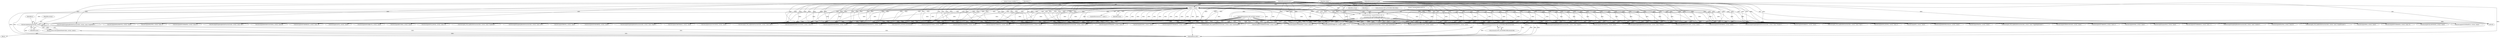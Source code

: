 digraph "1_libming_2be22fcf56a223dafe8de0e8a20fe20e8bbdb0b9@pointer" {
"1000447" [label="(Call,decompileArithmeticOp(n, actions, maxn))"];
"1000111" [label="(Call,fprintf(stderr,\"%d:\tACTION[%3.3d]: %s\n\",\n \t        actions[n].SWF_ACTIONRECORD.Offset, n, \n \t        actionName(actions[n].SWF_ACTIONRECORD.ActionCode)))"];
"1000106" [label="(Call,n > maxn)"];
"1000101" [label="(MethodParameterIn,int n)"];
"1000103" [label="(MethodParameterIn,int maxn)"];
"1000122" [label="(Call,actionName(actions[n].SWF_ACTIONRECORD.ActionCode))"];
"1000102" [label="(MethodParameterIn,SWF_ACTION *actions)"];
"1000446" [label="(Return,return decompileArithmeticOp(n, actions, maxn);)"];
"1000419" [label="(Call,decompileCALLMETHOD(n, actions, maxn))"];
"1000491" [label="(Call,decompileSingleArgBuiltInFunctionCall(n, actions, maxn,\"ord\"))"];
"1000295" [label="(Call,decompileGETVARIABLE(n, actions, maxn))"];
"1000621" [label="(Call,decompileSETTARGET(n, actions, maxn,1))"];
"1000152" [label="(Call,decompileGOTOFRAME(n, actions, maxn,1))"];
"1000302" [label="(Call,decompileSETVARIABLE(n, actions, maxn, 0))"];
"1000634" [label="(Call,decompileCAST(n, actions, maxn))"];
"1000640" [label="(Call,decompileTHROW(n, actions, maxn))"];
"1000448" [label="(Identifier,n)"];
"1000406" [label="(Call,decompileDEFINEFUNCTION(n, actions, maxn,1))"];
"1000159" [label="(Call,decompileGOTOFRAME(n, actions, maxn,0))"];
"1000260" [label="(Call,decompileINITOBJECT(n, actions, maxn))"];
"1000561" [label="(Call,decompile_Null_ArgBuiltInFunctionCall(n, actions, maxn,\"prevFrame\"))"];
"1000608" [label="(Call,decompileDUPLICATECLIP(n, actions, maxn))"];
"1000590" [label="(Call,decompileSUBSTRING(n, actions, maxn))"];
"1000477" [label="(Call,decompileSingleArgBuiltInFunctionCall(n, actions, maxn,\"targetPath\"))"];
"1000267" [label="(Call,decompileNEWOBJECT(n, actions, maxn))"];
"1000106" [label="(Call,n > maxn)"];
"1000352" [label="(Call,decompileRETURN(n, actions, maxn))"];
"1000138" [label="(Block,)"];
"1000326" [label="(Call,decompileINCR_DECR(n, actions, maxn, 0))"];
"1000568" [label="(Call,decompile_Null_ArgBuiltInFunctionCall(n, actions, maxn,\"stopDrag\"))"];
"1000103" [label="(MethodParameterIn,int maxn)"];
"1000281" [label="(Call,decompileGETMEMBER(n, actions, maxn))"];
"1000413" [label="(Call,decompileCALLFUNCTION(n, actions, maxn))"];
"1000274" [label="(Call,decompileNEWMETHOD(n, actions, maxn))"];
"1000234" [label="(Call,decompileGETTIME(n, actions, maxn))"];
"1000288" [label="(Call,decompileSETMEMBER(n, actions, maxn))"];
"1000318" [label="(Call,decompileDEFINELOCAL2(n, actions, maxn))"];
"1000596" [label="(Call,decompileSTRINGCONCAT(n, actions, maxn))"];
"1000450" [label="(Identifier,maxn)"];
"1000449" [label="(Identifier,actions)"];
"1000122" [label="(Call,actionName(actions[n].SWF_ACTIONRECORD.ActionCode))"];
"1000371" [label="(Call,decompileWITH(n, actions, maxn))"];
"1000360" [label="(Call,decompileLogicalNot(n, actions, maxn))"];
"1000526" [label="(Call,decompileSingleArgBuiltInFunctionCall(n, actions, maxn,\"random\"))"];
"1000646" [label="(Call,decompileTRY(n, actions, maxn))"];
"1000166" [label="(Call,decompileGOTOFRAME2(n, actions, maxn))"];
"1000498" [label="(Call,decompileSingleArgBuiltInFunctionCall(n, actions, maxn,\"chr\"))"];
"1000628" [label="(Call,decompileIMPLEMENTS(n, actions, maxn))"];
"1000470" [label="(Call,decompileDELETE(n, actions, maxn,1))"];
"1000113" [label="(Literal,\"%d:\tACTION[%3.3d]: %s\n\")"];
"1000134" [label="(Identifier,actions)"];
"1000386" [label="(Call,decompileENUMERATE(n, actions, maxn,1))"];
"1000505" [label="(Call,decompileSingleArgBuiltInFunctionCall(n, actions, maxn,\"int\"))"];
"1000399" [label="(Call,decompileDEFINEFUNCTION(n, actions, maxn,0))"];
"1000447" [label="(Call,decompileArithmeticOp(n, actions, maxn))"];
"1000347" [label="(Call,decompileJUMP(n, actions, maxn))"];
"1000554" [label="(Call,decompile_Null_ArgBuiltInFunctionCall(n, actions, maxn,\"nextFrame\"))"];
"1000339" [label="(Call,decompileSTOREREGISTER(n, actions, maxn))"];
"1000219" [label="(Call,decompileSETPROPERTY(n, actions, maxn))"];
"1000446" [label="(Return,return decompileArithmeticOp(n, actions, maxn);)"];
"1000112" [label="(Identifier,stderr)"];
"1000512" [label="(Call,decompileSingleArgBuiltInFunctionCall(n, actions, maxn,\"String\"))"];
"1000105" [label="(ControlStructure,if( n > maxn ))"];
"1000533" [label="(Call,decompileSingleArgBuiltInFunctionCall(n, actions, maxn,\"length\"))"];
"1000104" [label="(Block,)"];
"1000457" [label="(Call,decompileSTARTDRAG(n, actions, maxn))"];
"1000123" [label="(Call,actions[n].SWF_ACTIONRECORD.ActionCode)"];
"1000540" [label="(Call,decompile_Null_ArgBuiltInFunctionCall(n, actions, maxn,\"play\"))"];
"1000111" [label="(Call,fprintf(stderr,\"%d:\tACTION[%3.3d]: %s\n\",\n \t        actions[n].SWF_ACTIONRECORD.Offset, n, \n \t        actionName(actions[n].SWF_ACTIONRECORD.ActionCode)))"];
"1000226" [label="(Call,decompileGETPROPERTY(n, actions, maxn))"];
"1000246" [label="(Call,decompileCALLFRAME(n, actions, maxn))"];
"1000651" [label="(Call,outputSWF_ACTION(n,&actions[n]))"];
"1000614" [label="(Call,decompileSETTARGET(n, actions, maxn,0))"];
"1000102" [label="(MethodParameterIn,SWF_ACTION *actions)"];
"1000121" [label="(Identifier,n)"];
"1000253" [label="(Call,decompileEXTENDS(n, actions, maxn))"];
"1000602" [label="(Call,decompileREMOVECLIP(n, actions, maxn))"];
"1000659" [label="(MethodReturn,RET)"];
"1000519" [label="(Call,decompileSingleArgBuiltInFunctionCall(n, actions, maxn,\"Number\"))"];
"1000101" [label="(MethodParameterIn,int n)"];
"1000393" [label="(Call,decompileINITARRAY(n, actions, maxn))"];
"1000114" [label="(Call,actions[n].SWF_ACTIONRECORD.Offset)"];
"1000107" [label="(Identifier,n)"];
"1000310" [label="(Call,decompileSETVARIABLE(n, actions, maxn, 1))"];
"1000463" [label="(Call,decompileDELETE(n, actions, maxn,0))"];
"1000575" [label="(Call,decompile_Null_ArgBuiltInFunctionCall(n, actions, maxn,\"stopAllSounds\"))"];
"1000379" [label="(Call,decompileENUMERATE(n, actions, maxn, 0))"];
"1000484" [label="(Call,decompileSingleArgBuiltInFunctionCall(n, actions, maxn,\"typeof\"))"];
"1000547" [label="(Call,decompile_Null_ArgBuiltInFunctionCall(n, actions, maxn,\"stop\"))"];
"1000333" [label="(Call,decompileINCR_DECR(n, actions, maxn,1))"];
"1000366" [label="(Call,decompileIF(n, actions, maxn))"];
"1000108" [label="(Identifier,maxn)"];
"1000239" [label="(Call,decompileTRACE(n, actions, maxn))"];
"1000582" [label="(Call,decompile_Null_ArgBuiltInFunctionCall(n, actions, maxn,\"toggleHighQuality\"))"];
"1000110" [label="(Literal,\"Action overflow!!\")"];
"1000447" -> "1000446"  [label="AST: "];
"1000447" -> "1000450"  [label="CFG: "];
"1000448" -> "1000447"  [label="AST: "];
"1000449" -> "1000447"  [label="AST: "];
"1000450" -> "1000447"  [label="AST: "];
"1000446" -> "1000447"  [label="CFG: "];
"1000447" -> "1000659"  [label="DDG: "];
"1000447" -> "1000659"  [label="DDG: "];
"1000447" -> "1000659"  [label="DDG: "];
"1000447" -> "1000659"  [label="DDG: "];
"1000447" -> "1000446"  [label="DDG: "];
"1000111" -> "1000447"  [label="DDG: "];
"1000101" -> "1000447"  [label="DDG: "];
"1000102" -> "1000447"  [label="DDG: "];
"1000106" -> "1000447"  [label="DDG: "];
"1000103" -> "1000447"  [label="DDG: "];
"1000111" -> "1000104"  [label="AST: "];
"1000111" -> "1000122"  [label="CFG: "];
"1000112" -> "1000111"  [label="AST: "];
"1000113" -> "1000111"  [label="AST: "];
"1000114" -> "1000111"  [label="AST: "];
"1000121" -> "1000111"  [label="AST: "];
"1000122" -> "1000111"  [label="AST: "];
"1000134" -> "1000111"  [label="CFG: "];
"1000111" -> "1000659"  [label="DDG: "];
"1000111" -> "1000659"  [label="DDG: "];
"1000111" -> "1000659"  [label="DDG: "];
"1000111" -> "1000659"  [label="DDG: "];
"1000111" -> "1000659"  [label="DDG: "];
"1000106" -> "1000111"  [label="DDG: "];
"1000101" -> "1000111"  [label="DDG: "];
"1000122" -> "1000111"  [label="DDG: "];
"1000111" -> "1000152"  [label="DDG: "];
"1000111" -> "1000159"  [label="DDG: "];
"1000111" -> "1000166"  [label="DDG: "];
"1000111" -> "1000219"  [label="DDG: "];
"1000111" -> "1000226"  [label="DDG: "];
"1000111" -> "1000234"  [label="DDG: "];
"1000111" -> "1000239"  [label="DDG: "];
"1000111" -> "1000246"  [label="DDG: "];
"1000111" -> "1000253"  [label="DDG: "];
"1000111" -> "1000260"  [label="DDG: "];
"1000111" -> "1000267"  [label="DDG: "];
"1000111" -> "1000274"  [label="DDG: "];
"1000111" -> "1000281"  [label="DDG: "];
"1000111" -> "1000288"  [label="DDG: "];
"1000111" -> "1000295"  [label="DDG: "];
"1000111" -> "1000302"  [label="DDG: "];
"1000111" -> "1000310"  [label="DDG: "];
"1000111" -> "1000318"  [label="DDG: "];
"1000111" -> "1000326"  [label="DDG: "];
"1000111" -> "1000333"  [label="DDG: "];
"1000111" -> "1000339"  [label="DDG: "];
"1000111" -> "1000347"  [label="DDG: "];
"1000111" -> "1000352"  [label="DDG: "];
"1000111" -> "1000360"  [label="DDG: "];
"1000111" -> "1000366"  [label="DDG: "];
"1000111" -> "1000371"  [label="DDG: "];
"1000111" -> "1000379"  [label="DDG: "];
"1000111" -> "1000386"  [label="DDG: "];
"1000111" -> "1000393"  [label="DDG: "];
"1000111" -> "1000399"  [label="DDG: "];
"1000111" -> "1000406"  [label="DDG: "];
"1000111" -> "1000413"  [label="DDG: "];
"1000111" -> "1000419"  [label="DDG: "];
"1000111" -> "1000457"  [label="DDG: "];
"1000111" -> "1000463"  [label="DDG: "];
"1000111" -> "1000470"  [label="DDG: "];
"1000111" -> "1000477"  [label="DDG: "];
"1000111" -> "1000484"  [label="DDG: "];
"1000111" -> "1000491"  [label="DDG: "];
"1000111" -> "1000498"  [label="DDG: "];
"1000111" -> "1000505"  [label="DDG: "];
"1000111" -> "1000512"  [label="DDG: "];
"1000111" -> "1000519"  [label="DDG: "];
"1000111" -> "1000526"  [label="DDG: "];
"1000111" -> "1000533"  [label="DDG: "];
"1000111" -> "1000540"  [label="DDG: "];
"1000111" -> "1000547"  [label="DDG: "];
"1000111" -> "1000554"  [label="DDG: "];
"1000111" -> "1000561"  [label="DDG: "];
"1000111" -> "1000568"  [label="DDG: "];
"1000111" -> "1000575"  [label="DDG: "];
"1000111" -> "1000582"  [label="DDG: "];
"1000111" -> "1000590"  [label="DDG: "];
"1000111" -> "1000596"  [label="DDG: "];
"1000111" -> "1000602"  [label="DDG: "];
"1000111" -> "1000608"  [label="DDG: "];
"1000111" -> "1000614"  [label="DDG: "];
"1000111" -> "1000621"  [label="DDG: "];
"1000111" -> "1000628"  [label="DDG: "];
"1000111" -> "1000634"  [label="DDG: "];
"1000111" -> "1000640"  [label="DDG: "];
"1000111" -> "1000646"  [label="DDG: "];
"1000111" -> "1000651"  [label="DDG: "];
"1000106" -> "1000105"  [label="AST: "];
"1000106" -> "1000108"  [label="CFG: "];
"1000107" -> "1000106"  [label="AST: "];
"1000108" -> "1000106"  [label="AST: "];
"1000110" -> "1000106"  [label="CFG: "];
"1000112" -> "1000106"  [label="CFG: "];
"1000106" -> "1000659"  [label="DDG: "];
"1000106" -> "1000659"  [label="DDG: "];
"1000101" -> "1000106"  [label="DDG: "];
"1000103" -> "1000106"  [label="DDG: "];
"1000106" -> "1000152"  [label="DDG: "];
"1000106" -> "1000159"  [label="DDG: "];
"1000106" -> "1000166"  [label="DDG: "];
"1000106" -> "1000219"  [label="DDG: "];
"1000106" -> "1000226"  [label="DDG: "];
"1000106" -> "1000234"  [label="DDG: "];
"1000106" -> "1000239"  [label="DDG: "];
"1000106" -> "1000246"  [label="DDG: "];
"1000106" -> "1000253"  [label="DDG: "];
"1000106" -> "1000260"  [label="DDG: "];
"1000106" -> "1000267"  [label="DDG: "];
"1000106" -> "1000274"  [label="DDG: "];
"1000106" -> "1000281"  [label="DDG: "];
"1000106" -> "1000288"  [label="DDG: "];
"1000106" -> "1000295"  [label="DDG: "];
"1000106" -> "1000302"  [label="DDG: "];
"1000106" -> "1000310"  [label="DDG: "];
"1000106" -> "1000318"  [label="DDG: "];
"1000106" -> "1000326"  [label="DDG: "];
"1000106" -> "1000333"  [label="DDG: "];
"1000106" -> "1000339"  [label="DDG: "];
"1000106" -> "1000347"  [label="DDG: "];
"1000106" -> "1000352"  [label="DDG: "];
"1000106" -> "1000360"  [label="DDG: "];
"1000106" -> "1000366"  [label="DDG: "];
"1000106" -> "1000371"  [label="DDG: "];
"1000106" -> "1000379"  [label="DDG: "];
"1000106" -> "1000386"  [label="DDG: "];
"1000106" -> "1000393"  [label="DDG: "];
"1000106" -> "1000399"  [label="DDG: "];
"1000106" -> "1000406"  [label="DDG: "];
"1000106" -> "1000413"  [label="DDG: "];
"1000106" -> "1000419"  [label="DDG: "];
"1000106" -> "1000457"  [label="DDG: "];
"1000106" -> "1000463"  [label="DDG: "];
"1000106" -> "1000470"  [label="DDG: "];
"1000106" -> "1000477"  [label="DDG: "];
"1000106" -> "1000484"  [label="DDG: "];
"1000106" -> "1000491"  [label="DDG: "];
"1000106" -> "1000498"  [label="DDG: "];
"1000106" -> "1000505"  [label="DDG: "];
"1000106" -> "1000512"  [label="DDG: "];
"1000106" -> "1000519"  [label="DDG: "];
"1000106" -> "1000526"  [label="DDG: "];
"1000106" -> "1000533"  [label="DDG: "];
"1000106" -> "1000540"  [label="DDG: "];
"1000106" -> "1000547"  [label="DDG: "];
"1000106" -> "1000554"  [label="DDG: "];
"1000106" -> "1000561"  [label="DDG: "];
"1000106" -> "1000568"  [label="DDG: "];
"1000106" -> "1000575"  [label="DDG: "];
"1000106" -> "1000582"  [label="DDG: "];
"1000106" -> "1000590"  [label="DDG: "];
"1000106" -> "1000596"  [label="DDG: "];
"1000106" -> "1000602"  [label="DDG: "];
"1000106" -> "1000608"  [label="DDG: "];
"1000106" -> "1000614"  [label="DDG: "];
"1000106" -> "1000621"  [label="DDG: "];
"1000106" -> "1000628"  [label="DDG: "];
"1000106" -> "1000634"  [label="DDG: "];
"1000106" -> "1000640"  [label="DDG: "];
"1000106" -> "1000646"  [label="DDG: "];
"1000101" -> "1000100"  [label="AST: "];
"1000101" -> "1000659"  [label="DDG: "];
"1000101" -> "1000152"  [label="DDG: "];
"1000101" -> "1000159"  [label="DDG: "];
"1000101" -> "1000166"  [label="DDG: "];
"1000101" -> "1000219"  [label="DDG: "];
"1000101" -> "1000226"  [label="DDG: "];
"1000101" -> "1000234"  [label="DDG: "];
"1000101" -> "1000239"  [label="DDG: "];
"1000101" -> "1000246"  [label="DDG: "];
"1000101" -> "1000253"  [label="DDG: "];
"1000101" -> "1000260"  [label="DDG: "];
"1000101" -> "1000267"  [label="DDG: "];
"1000101" -> "1000274"  [label="DDG: "];
"1000101" -> "1000281"  [label="DDG: "];
"1000101" -> "1000288"  [label="DDG: "];
"1000101" -> "1000295"  [label="DDG: "];
"1000101" -> "1000302"  [label="DDG: "];
"1000101" -> "1000310"  [label="DDG: "];
"1000101" -> "1000318"  [label="DDG: "];
"1000101" -> "1000326"  [label="DDG: "];
"1000101" -> "1000333"  [label="DDG: "];
"1000101" -> "1000339"  [label="DDG: "];
"1000101" -> "1000347"  [label="DDG: "];
"1000101" -> "1000352"  [label="DDG: "];
"1000101" -> "1000360"  [label="DDG: "];
"1000101" -> "1000366"  [label="DDG: "];
"1000101" -> "1000371"  [label="DDG: "];
"1000101" -> "1000379"  [label="DDG: "];
"1000101" -> "1000386"  [label="DDG: "];
"1000101" -> "1000393"  [label="DDG: "];
"1000101" -> "1000399"  [label="DDG: "];
"1000101" -> "1000406"  [label="DDG: "];
"1000101" -> "1000413"  [label="DDG: "];
"1000101" -> "1000419"  [label="DDG: "];
"1000101" -> "1000457"  [label="DDG: "];
"1000101" -> "1000463"  [label="DDG: "];
"1000101" -> "1000470"  [label="DDG: "];
"1000101" -> "1000477"  [label="DDG: "];
"1000101" -> "1000484"  [label="DDG: "];
"1000101" -> "1000491"  [label="DDG: "];
"1000101" -> "1000498"  [label="DDG: "];
"1000101" -> "1000505"  [label="DDG: "];
"1000101" -> "1000512"  [label="DDG: "];
"1000101" -> "1000519"  [label="DDG: "];
"1000101" -> "1000526"  [label="DDG: "];
"1000101" -> "1000533"  [label="DDG: "];
"1000101" -> "1000540"  [label="DDG: "];
"1000101" -> "1000547"  [label="DDG: "];
"1000101" -> "1000554"  [label="DDG: "];
"1000101" -> "1000561"  [label="DDG: "];
"1000101" -> "1000568"  [label="DDG: "];
"1000101" -> "1000575"  [label="DDG: "];
"1000101" -> "1000582"  [label="DDG: "];
"1000101" -> "1000590"  [label="DDG: "];
"1000101" -> "1000596"  [label="DDG: "];
"1000101" -> "1000602"  [label="DDG: "];
"1000101" -> "1000608"  [label="DDG: "];
"1000101" -> "1000614"  [label="DDG: "];
"1000101" -> "1000621"  [label="DDG: "];
"1000101" -> "1000628"  [label="DDG: "];
"1000101" -> "1000634"  [label="DDG: "];
"1000101" -> "1000640"  [label="DDG: "];
"1000101" -> "1000646"  [label="DDG: "];
"1000101" -> "1000651"  [label="DDG: "];
"1000103" -> "1000100"  [label="AST: "];
"1000103" -> "1000659"  [label="DDG: "];
"1000103" -> "1000152"  [label="DDG: "];
"1000103" -> "1000159"  [label="DDG: "];
"1000103" -> "1000166"  [label="DDG: "];
"1000103" -> "1000219"  [label="DDG: "];
"1000103" -> "1000226"  [label="DDG: "];
"1000103" -> "1000234"  [label="DDG: "];
"1000103" -> "1000239"  [label="DDG: "];
"1000103" -> "1000246"  [label="DDG: "];
"1000103" -> "1000253"  [label="DDG: "];
"1000103" -> "1000260"  [label="DDG: "];
"1000103" -> "1000267"  [label="DDG: "];
"1000103" -> "1000274"  [label="DDG: "];
"1000103" -> "1000281"  [label="DDG: "];
"1000103" -> "1000288"  [label="DDG: "];
"1000103" -> "1000295"  [label="DDG: "];
"1000103" -> "1000302"  [label="DDG: "];
"1000103" -> "1000310"  [label="DDG: "];
"1000103" -> "1000318"  [label="DDG: "];
"1000103" -> "1000326"  [label="DDG: "];
"1000103" -> "1000333"  [label="DDG: "];
"1000103" -> "1000339"  [label="DDG: "];
"1000103" -> "1000347"  [label="DDG: "];
"1000103" -> "1000352"  [label="DDG: "];
"1000103" -> "1000360"  [label="DDG: "];
"1000103" -> "1000366"  [label="DDG: "];
"1000103" -> "1000371"  [label="DDG: "];
"1000103" -> "1000379"  [label="DDG: "];
"1000103" -> "1000386"  [label="DDG: "];
"1000103" -> "1000393"  [label="DDG: "];
"1000103" -> "1000399"  [label="DDG: "];
"1000103" -> "1000406"  [label="DDG: "];
"1000103" -> "1000413"  [label="DDG: "];
"1000103" -> "1000419"  [label="DDG: "];
"1000103" -> "1000457"  [label="DDG: "];
"1000103" -> "1000463"  [label="DDG: "];
"1000103" -> "1000470"  [label="DDG: "];
"1000103" -> "1000477"  [label="DDG: "];
"1000103" -> "1000484"  [label="DDG: "];
"1000103" -> "1000491"  [label="DDG: "];
"1000103" -> "1000498"  [label="DDG: "];
"1000103" -> "1000505"  [label="DDG: "];
"1000103" -> "1000512"  [label="DDG: "];
"1000103" -> "1000519"  [label="DDG: "];
"1000103" -> "1000526"  [label="DDG: "];
"1000103" -> "1000533"  [label="DDG: "];
"1000103" -> "1000540"  [label="DDG: "];
"1000103" -> "1000547"  [label="DDG: "];
"1000103" -> "1000554"  [label="DDG: "];
"1000103" -> "1000561"  [label="DDG: "];
"1000103" -> "1000568"  [label="DDG: "];
"1000103" -> "1000575"  [label="DDG: "];
"1000103" -> "1000582"  [label="DDG: "];
"1000103" -> "1000590"  [label="DDG: "];
"1000103" -> "1000596"  [label="DDG: "];
"1000103" -> "1000602"  [label="DDG: "];
"1000103" -> "1000608"  [label="DDG: "];
"1000103" -> "1000614"  [label="DDG: "];
"1000103" -> "1000621"  [label="DDG: "];
"1000103" -> "1000628"  [label="DDG: "];
"1000103" -> "1000634"  [label="DDG: "];
"1000103" -> "1000640"  [label="DDG: "];
"1000103" -> "1000646"  [label="DDG: "];
"1000122" -> "1000123"  [label="CFG: "];
"1000123" -> "1000122"  [label="AST: "];
"1000122" -> "1000659"  [label="DDG: "];
"1000102" -> "1000100"  [label="AST: "];
"1000102" -> "1000659"  [label="DDG: "];
"1000102" -> "1000152"  [label="DDG: "];
"1000102" -> "1000159"  [label="DDG: "];
"1000102" -> "1000166"  [label="DDG: "];
"1000102" -> "1000219"  [label="DDG: "];
"1000102" -> "1000226"  [label="DDG: "];
"1000102" -> "1000234"  [label="DDG: "];
"1000102" -> "1000239"  [label="DDG: "];
"1000102" -> "1000246"  [label="DDG: "];
"1000102" -> "1000253"  [label="DDG: "];
"1000102" -> "1000260"  [label="DDG: "];
"1000102" -> "1000267"  [label="DDG: "];
"1000102" -> "1000274"  [label="DDG: "];
"1000102" -> "1000281"  [label="DDG: "];
"1000102" -> "1000288"  [label="DDG: "];
"1000102" -> "1000295"  [label="DDG: "];
"1000102" -> "1000302"  [label="DDG: "];
"1000102" -> "1000310"  [label="DDG: "];
"1000102" -> "1000318"  [label="DDG: "];
"1000102" -> "1000326"  [label="DDG: "];
"1000102" -> "1000333"  [label="DDG: "];
"1000102" -> "1000339"  [label="DDG: "];
"1000102" -> "1000347"  [label="DDG: "];
"1000102" -> "1000352"  [label="DDG: "];
"1000102" -> "1000360"  [label="DDG: "];
"1000102" -> "1000366"  [label="DDG: "];
"1000102" -> "1000371"  [label="DDG: "];
"1000102" -> "1000379"  [label="DDG: "];
"1000102" -> "1000386"  [label="DDG: "];
"1000102" -> "1000393"  [label="DDG: "];
"1000102" -> "1000399"  [label="DDG: "];
"1000102" -> "1000406"  [label="DDG: "];
"1000102" -> "1000413"  [label="DDG: "];
"1000102" -> "1000419"  [label="DDG: "];
"1000102" -> "1000457"  [label="DDG: "];
"1000102" -> "1000463"  [label="DDG: "];
"1000102" -> "1000470"  [label="DDG: "];
"1000102" -> "1000477"  [label="DDG: "];
"1000102" -> "1000484"  [label="DDG: "];
"1000102" -> "1000491"  [label="DDG: "];
"1000102" -> "1000498"  [label="DDG: "];
"1000102" -> "1000505"  [label="DDG: "];
"1000102" -> "1000512"  [label="DDG: "];
"1000102" -> "1000519"  [label="DDG: "];
"1000102" -> "1000526"  [label="DDG: "];
"1000102" -> "1000533"  [label="DDG: "];
"1000102" -> "1000540"  [label="DDG: "];
"1000102" -> "1000547"  [label="DDG: "];
"1000102" -> "1000554"  [label="DDG: "];
"1000102" -> "1000561"  [label="DDG: "];
"1000102" -> "1000568"  [label="DDG: "];
"1000102" -> "1000575"  [label="DDG: "];
"1000102" -> "1000582"  [label="DDG: "];
"1000102" -> "1000590"  [label="DDG: "];
"1000102" -> "1000596"  [label="DDG: "];
"1000102" -> "1000602"  [label="DDG: "];
"1000102" -> "1000608"  [label="DDG: "];
"1000102" -> "1000614"  [label="DDG: "];
"1000102" -> "1000621"  [label="DDG: "];
"1000102" -> "1000628"  [label="DDG: "];
"1000102" -> "1000634"  [label="DDG: "];
"1000102" -> "1000640"  [label="DDG: "];
"1000102" -> "1000646"  [label="DDG: "];
"1000446" -> "1000138"  [label="AST: "];
"1000659" -> "1000446"  [label="CFG: "];
"1000446" -> "1000659"  [label="DDG: "];
}
